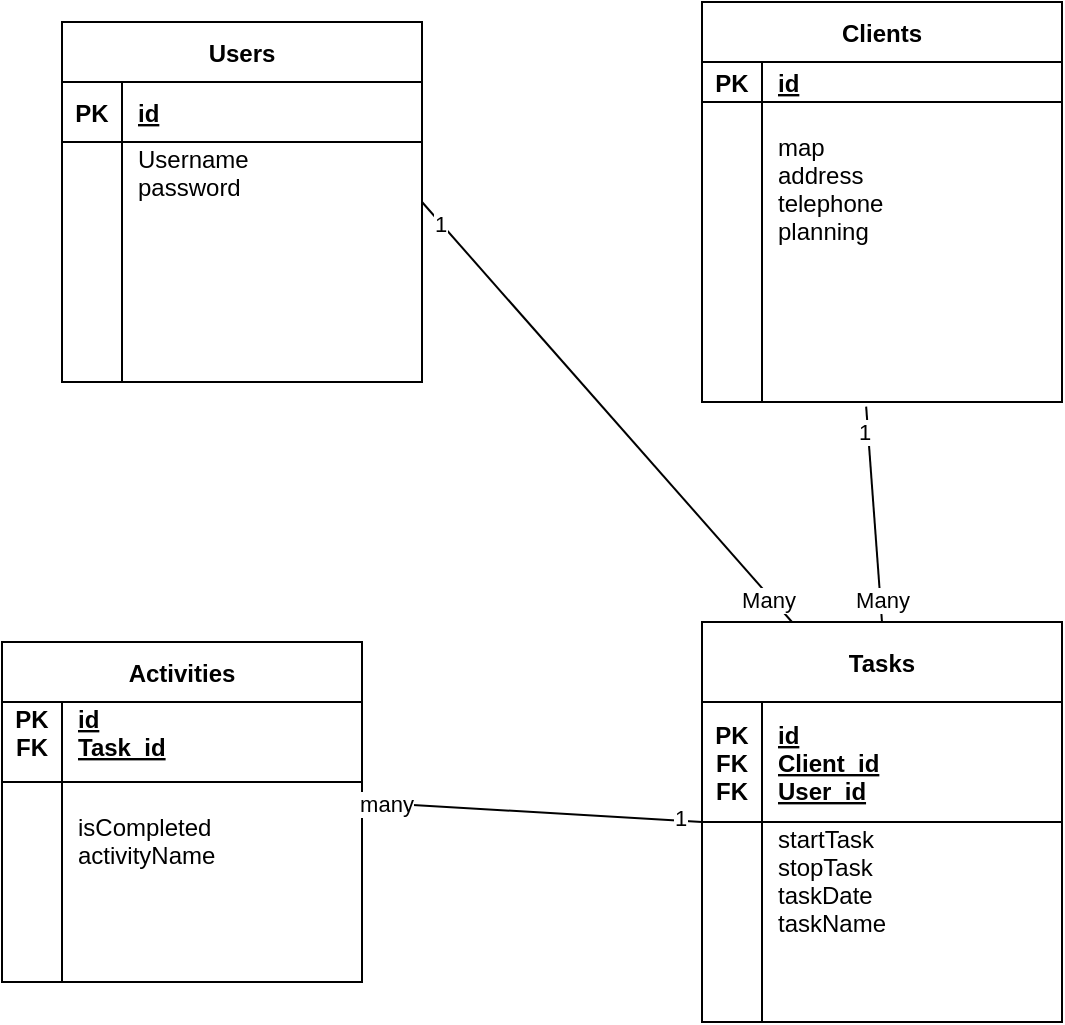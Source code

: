 <mxfile version="14.2.7" type="github">
  <diagram id="R2lEEEUBdFMjLlhIrx00" name="Page-1">
    <mxGraphModel dx="1052" dy="601" grid="1" gridSize="10" guides="1" tooltips="1" connect="1" arrows="1" fold="1" page="1" pageScale="1" pageWidth="850" pageHeight="1100" math="0" shadow="0" extFonts="Permanent Marker^https://fonts.googleapis.com/css?family=Permanent+Marker">
      <root>
        <mxCell id="0" />
        <mxCell id="1" parent="0" />
        <mxCell id="qp9gyoNSPPs4CYKaGDF8-27" value="Users" style="shape=table;startSize=30;container=1;collapsible=1;childLayout=tableLayout;fixedRows=1;rowLines=0;fontStyle=1;align=center;resizeLast=1;" vertex="1" parent="1">
          <mxGeometry x="80" y="80" width="180" height="180" as="geometry" />
        </mxCell>
        <mxCell id="qp9gyoNSPPs4CYKaGDF8-28" value="" style="shape=partialRectangle;collapsible=0;dropTarget=0;pointerEvents=0;fillColor=none;top=0;left=0;bottom=1;right=0;points=[[0,0.5],[1,0.5]];portConstraint=eastwest;" vertex="1" parent="qp9gyoNSPPs4CYKaGDF8-27">
          <mxGeometry y="30" width="180" height="30" as="geometry" />
        </mxCell>
        <mxCell id="qp9gyoNSPPs4CYKaGDF8-29" value="PK" style="shape=partialRectangle;connectable=0;fillColor=none;top=0;left=0;bottom=0;right=0;fontStyle=1;overflow=hidden;" vertex="1" parent="qp9gyoNSPPs4CYKaGDF8-28">
          <mxGeometry width="30" height="30" as="geometry" />
        </mxCell>
        <mxCell id="qp9gyoNSPPs4CYKaGDF8-30" value="id" style="shape=partialRectangle;connectable=0;fillColor=none;top=0;left=0;bottom=0;right=0;align=left;spacingLeft=6;fontStyle=5;overflow=hidden;" vertex="1" parent="qp9gyoNSPPs4CYKaGDF8-28">
          <mxGeometry x="30" width="150" height="30" as="geometry" />
        </mxCell>
        <mxCell id="qp9gyoNSPPs4CYKaGDF8-31" value="" style="shape=partialRectangle;collapsible=0;dropTarget=0;pointerEvents=0;fillColor=none;top=0;left=0;bottom=0;right=0;points=[[0,0.5],[1,0.5]];portConstraint=eastwest;" vertex="1" parent="qp9gyoNSPPs4CYKaGDF8-27">
          <mxGeometry y="60" width="180" height="60" as="geometry" />
        </mxCell>
        <mxCell id="qp9gyoNSPPs4CYKaGDF8-32" value="" style="shape=partialRectangle;connectable=0;fillColor=none;top=0;left=0;bottom=0;right=0;editable=1;overflow=hidden;" vertex="1" parent="qp9gyoNSPPs4CYKaGDF8-31">
          <mxGeometry width="30" height="60" as="geometry" />
        </mxCell>
        <mxCell id="qp9gyoNSPPs4CYKaGDF8-33" value="Username&#xa;password&#xa;&#xa;&#xa;" style="shape=partialRectangle;connectable=0;fillColor=none;top=0;left=0;bottom=0;right=0;align=left;spacingLeft=6;overflow=hidden;" vertex="1" parent="qp9gyoNSPPs4CYKaGDF8-31">
          <mxGeometry x="30" width="150" height="60" as="geometry" />
        </mxCell>
        <mxCell id="qp9gyoNSPPs4CYKaGDF8-34" value="" style="shape=partialRectangle;collapsible=0;dropTarget=0;pointerEvents=0;fillColor=none;top=0;left=0;bottom=0;right=0;points=[[0,0.5],[1,0.5]];portConstraint=eastwest;" vertex="1" parent="qp9gyoNSPPs4CYKaGDF8-27">
          <mxGeometry y="120" width="180" height="30" as="geometry" />
        </mxCell>
        <mxCell id="qp9gyoNSPPs4CYKaGDF8-35" value="" style="shape=partialRectangle;connectable=0;fillColor=none;top=0;left=0;bottom=0;right=0;editable=1;overflow=hidden;" vertex="1" parent="qp9gyoNSPPs4CYKaGDF8-34">
          <mxGeometry width="30" height="30" as="geometry" />
        </mxCell>
        <mxCell id="qp9gyoNSPPs4CYKaGDF8-36" value="" style="shape=partialRectangle;connectable=0;fillColor=none;top=0;left=0;bottom=0;right=0;align=left;spacingLeft=6;overflow=hidden;" vertex="1" parent="qp9gyoNSPPs4CYKaGDF8-34">
          <mxGeometry x="30" width="150" height="30" as="geometry" />
        </mxCell>
        <mxCell id="qp9gyoNSPPs4CYKaGDF8-37" value="" style="shape=partialRectangle;collapsible=0;dropTarget=0;pointerEvents=0;fillColor=none;top=0;left=0;bottom=0;right=0;points=[[0,0.5],[1,0.5]];portConstraint=eastwest;" vertex="1" parent="qp9gyoNSPPs4CYKaGDF8-27">
          <mxGeometry y="150" width="180" height="30" as="geometry" />
        </mxCell>
        <mxCell id="qp9gyoNSPPs4CYKaGDF8-38" value="" style="shape=partialRectangle;connectable=0;fillColor=none;top=0;left=0;bottom=0;right=0;editable=1;overflow=hidden;" vertex="1" parent="qp9gyoNSPPs4CYKaGDF8-37">
          <mxGeometry width="30" height="30" as="geometry" />
        </mxCell>
        <mxCell id="qp9gyoNSPPs4CYKaGDF8-39" value="" style="shape=partialRectangle;connectable=0;fillColor=none;top=0;left=0;bottom=0;right=0;align=left;spacingLeft=6;overflow=hidden;" vertex="1" parent="qp9gyoNSPPs4CYKaGDF8-37">
          <mxGeometry x="30" width="150" height="30" as="geometry" />
        </mxCell>
        <mxCell id="qp9gyoNSPPs4CYKaGDF8-40" value="Activities" style="shape=table;startSize=30;container=1;collapsible=1;childLayout=tableLayout;fixedRows=1;rowLines=0;fontStyle=1;align=center;resizeLast=1;" vertex="1" parent="1">
          <mxGeometry x="50" y="390" width="180" height="170.0" as="geometry" />
        </mxCell>
        <mxCell id="qp9gyoNSPPs4CYKaGDF8-41" value="" style="shape=partialRectangle;collapsible=0;dropTarget=0;pointerEvents=0;fillColor=none;top=0;left=0;bottom=1;right=0;points=[[0,0.5],[1,0.5]];portConstraint=eastwest;" vertex="1" parent="qp9gyoNSPPs4CYKaGDF8-40">
          <mxGeometry y="30" width="180" height="40" as="geometry" />
        </mxCell>
        <mxCell id="qp9gyoNSPPs4CYKaGDF8-42" value="PK&#xa;FK&#xa;" style="shape=partialRectangle;connectable=0;fillColor=none;top=0;left=0;bottom=0;right=0;fontStyle=1;overflow=hidden;" vertex="1" parent="qp9gyoNSPPs4CYKaGDF8-41">
          <mxGeometry width="30" height="40" as="geometry" />
        </mxCell>
        <mxCell id="qp9gyoNSPPs4CYKaGDF8-43" value="id&#xa;Task_id&#xa;" style="shape=partialRectangle;connectable=0;fillColor=none;top=0;left=0;bottom=0;right=0;align=left;spacingLeft=6;fontStyle=5;overflow=hidden;" vertex="1" parent="qp9gyoNSPPs4CYKaGDF8-41">
          <mxGeometry x="30" width="150" height="40" as="geometry" />
        </mxCell>
        <mxCell id="qp9gyoNSPPs4CYKaGDF8-44" value="" style="shape=partialRectangle;collapsible=0;dropTarget=0;pointerEvents=0;fillColor=none;top=0;left=0;bottom=0;right=0;points=[[0,0.5],[1,0.5]];portConstraint=eastwest;" vertex="1" parent="qp9gyoNSPPs4CYKaGDF8-40">
          <mxGeometry y="70" width="180" height="70" as="geometry" />
        </mxCell>
        <mxCell id="qp9gyoNSPPs4CYKaGDF8-45" value="" style="shape=partialRectangle;connectable=0;fillColor=none;top=0;left=0;bottom=0;right=0;editable=1;overflow=hidden;" vertex="1" parent="qp9gyoNSPPs4CYKaGDF8-44">
          <mxGeometry width="30" height="70" as="geometry" />
        </mxCell>
        <mxCell id="qp9gyoNSPPs4CYKaGDF8-46" value="&#xa;isCompleted&#xa;activityName&#xa;&#xa;&#xa;" style="shape=partialRectangle;connectable=0;fillColor=none;top=0;left=0;bottom=0;right=0;align=left;spacingLeft=6;overflow=hidden;" vertex="1" parent="qp9gyoNSPPs4CYKaGDF8-44">
          <mxGeometry x="30" width="150" height="70" as="geometry" />
        </mxCell>
        <mxCell id="qp9gyoNSPPs4CYKaGDF8-50" value="" style="shape=partialRectangle;collapsible=0;dropTarget=0;pointerEvents=0;fillColor=none;top=0;left=0;bottom=0;right=0;points=[[0,0.5],[1,0.5]];portConstraint=eastwest;" vertex="1" parent="qp9gyoNSPPs4CYKaGDF8-40">
          <mxGeometry y="140" width="180" height="30" as="geometry" />
        </mxCell>
        <mxCell id="qp9gyoNSPPs4CYKaGDF8-51" value="" style="shape=partialRectangle;connectable=0;fillColor=none;top=0;left=0;bottom=0;right=0;editable=1;overflow=hidden;" vertex="1" parent="qp9gyoNSPPs4CYKaGDF8-50">
          <mxGeometry width="30" height="30" as="geometry" />
        </mxCell>
        <mxCell id="qp9gyoNSPPs4CYKaGDF8-52" value="" style="shape=partialRectangle;connectable=0;fillColor=none;top=0;left=0;bottom=0;right=0;align=left;spacingLeft=6;overflow=hidden;" vertex="1" parent="qp9gyoNSPPs4CYKaGDF8-50">
          <mxGeometry x="30" width="150" height="30" as="geometry" />
        </mxCell>
        <mxCell id="qp9gyoNSPPs4CYKaGDF8-53" value="Clients" style="shape=table;startSize=30;container=1;collapsible=1;childLayout=tableLayout;fixedRows=1;rowLines=0;fontStyle=1;align=center;resizeLast=1;" vertex="1" parent="1">
          <mxGeometry x="400" y="70" width="180" height="200" as="geometry" />
        </mxCell>
        <mxCell id="qp9gyoNSPPs4CYKaGDF8-54" value="" style="shape=partialRectangle;collapsible=0;dropTarget=0;pointerEvents=0;fillColor=none;top=0;left=0;bottom=1;right=0;points=[[0,0.5],[1,0.5]];portConstraint=eastwest;" vertex="1" parent="qp9gyoNSPPs4CYKaGDF8-53">
          <mxGeometry y="30" width="180" height="20" as="geometry" />
        </mxCell>
        <mxCell id="qp9gyoNSPPs4CYKaGDF8-55" value="PK" style="shape=partialRectangle;connectable=0;fillColor=none;top=0;left=0;bottom=0;right=0;fontStyle=1;overflow=hidden;" vertex="1" parent="qp9gyoNSPPs4CYKaGDF8-54">
          <mxGeometry width="30" height="20" as="geometry" />
        </mxCell>
        <mxCell id="qp9gyoNSPPs4CYKaGDF8-56" value="id" style="shape=partialRectangle;connectable=0;fillColor=none;top=0;left=0;bottom=0;right=0;align=left;spacingLeft=6;fontStyle=5;overflow=hidden;" vertex="1" parent="qp9gyoNSPPs4CYKaGDF8-54">
          <mxGeometry x="30" width="150" height="20" as="geometry" />
        </mxCell>
        <mxCell id="qp9gyoNSPPs4CYKaGDF8-57" value="" style="shape=partialRectangle;collapsible=0;dropTarget=0;pointerEvents=0;fillColor=none;top=0;left=0;bottom=0;right=0;points=[[0,0.5],[1,0.5]];portConstraint=eastwest;" vertex="1" parent="qp9gyoNSPPs4CYKaGDF8-53">
          <mxGeometry y="50" width="180" height="100" as="geometry" />
        </mxCell>
        <mxCell id="qp9gyoNSPPs4CYKaGDF8-58" value="" style="shape=partialRectangle;connectable=0;fillColor=none;top=0;left=0;bottom=0;right=0;editable=1;overflow=hidden;" vertex="1" parent="qp9gyoNSPPs4CYKaGDF8-57">
          <mxGeometry width="30" height="100" as="geometry" />
        </mxCell>
        <mxCell id="qp9gyoNSPPs4CYKaGDF8-59" value="&#xa;map&#xa;address&#xa;telephone&#xa;planning&#xa;&#xa;" style="shape=partialRectangle;connectable=0;fillColor=none;top=0;left=0;bottom=0;right=0;align=left;spacingLeft=6;overflow=hidden;" vertex="1" parent="qp9gyoNSPPs4CYKaGDF8-57">
          <mxGeometry x="30" width="150" height="100" as="geometry" />
        </mxCell>
        <mxCell id="qp9gyoNSPPs4CYKaGDF8-60" value="" style="shape=partialRectangle;collapsible=0;dropTarget=0;pointerEvents=0;fillColor=none;top=0;left=0;bottom=0;right=0;points=[[0,0.5],[1,0.5]];portConstraint=eastwest;" vertex="1" parent="qp9gyoNSPPs4CYKaGDF8-53">
          <mxGeometry y="150" width="180" height="20" as="geometry" />
        </mxCell>
        <mxCell id="qp9gyoNSPPs4CYKaGDF8-61" value="" style="shape=partialRectangle;connectable=0;fillColor=none;top=0;left=0;bottom=0;right=0;editable=1;overflow=hidden;" vertex="1" parent="qp9gyoNSPPs4CYKaGDF8-60">
          <mxGeometry width="30" height="20" as="geometry" />
        </mxCell>
        <mxCell id="qp9gyoNSPPs4CYKaGDF8-62" value="" style="shape=partialRectangle;connectable=0;fillColor=none;top=0;left=0;bottom=0;right=0;align=left;spacingLeft=6;overflow=hidden;" vertex="1" parent="qp9gyoNSPPs4CYKaGDF8-60">
          <mxGeometry x="30" width="150" height="20" as="geometry" />
        </mxCell>
        <mxCell id="qp9gyoNSPPs4CYKaGDF8-63" value="" style="shape=partialRectangle;collapsible=0;dropTarget=0;pointerEvents=0;fillColor=none;top=0;left=0;bottom=0;right=0;points=[[0,0.5],[1,0.5]];portConstraint=eastwest;" vertex="1" parent="qp9gyoNSPPs4CYKaGDF8-53">
          <mxGeometry y="170" width="180" height="30" as="geometry" />
        </mxCell>
        <mxCell id="qp9gyoNSPPs4CYKaGDF8-64" value="" style="shape=partialRectangle;connectable=0;fillColor=none;top=0;left=0;bottom=0;right=0;editable=1;overflow=hidden;" vertex="1" parent="qp9gyoNSPPs4CYKaGDF8-63">
          <mxGeometry width="30" height="30" as="geometry" />
        </mxCell>
        <mxCell id="qp9gyoNSPPs4CYKaGDF8-65" value="" style="shape=partialRectangle;connectable=0;fillColor=none;top=0;left=0;bottom=0;right=0;align=left;spacingLeft=6;overflow=hidden;" vertex="1" parent="qp9gyoNSPPs4CYKaGDF8-63">
          <mxGeometry x="30" width="150" height="30" as="geometry" />
        </mxCell>
        <mxCell id="qp9gyoNSPPs4CYKaGDF8-66" value="Tasks" style="shape=table;startSize=40;container=1;collapsible=1;childLayout=tableLayout;fixedRows=1;rowLines=0;fontStyle=1;align=center;resizeLast=1;" vertex="1" parent="1">
          <mxGeometry x="400" y="380" width="180" height="200" as="geometry" />
        </mxCell>
        <mxCell id="qp9gyoNSPPs4CYKaGDF8-67" value="" style="shape=partialRectangle;collapsible=0;dropTarget=0;pointerEvents=0;fillColor=none;top=0;left=0;bottom=1;right=0;points=[[0,0.5],[1,0.5]];portConstraint=eastwest;" vertex="1" parent="qp9gyoNSPPs4CYKaGDF8-66">
          <mxGeometry y="40" width="180" height="60" as="geometry" />
        </mxCell>
        <mxCell id="qp9gyoNSPPs4CYKaGDF8-68" value="PK&#xa;FK&#xa;FK" style="shape=partialRectangle;connectable=0;fillColor=none;top=0;left=0;bottom=0;right=0;fontStyle=1;overflow=hidden;" vertex="1" parent="qp9gyoNSPPs4CYKaGDF8-67">
          <mxGeometry width="30" height="60" as="geometry" />
        </mxCell>
        <mxCell id="qp9gyoNSPPs4CYKaGDF8-69" value="id&#xa;Client_id&#xa;User_id" style="shape=partialRectangle;connectable=0;fillColor=none;top=0;left=0;bottom=0;right=0;align=left;spacingLeft=6;fontStyle=5;overflow=hidden;" vertex="1" parent="qp9gyoNSPPs4CYKaGDF8-67">
          <mxGeometry x="30" width="150" height="60" as="geometry" />
        </mxCell>
        <mxCell id="qp9gyoNSPPs4CYKaGDF8-70" value="" style="shape=partialRectangle;collapsible=0;dropTarget=0;pointerEvents=0;fillColor=none;top=0;left=0;bottom=0;right=0;points=[[0,0.5],[1,0.5]];portConstraint=eastwest;" vertex="1" parent="qp9gyoNSPPs4CYKaGDF8-66">
          <mxGeometry y="100" width="180" height="70" as="geometry" />
        </mxCell>
        <mxCell id="qp9gyoNSPPs4CYKaGDF8-71" value="" style="shape=partialRectangle;connectable=0;fillColor=none;top=0;left=0;bottom=0;right=0;editable=1;overflow=hidden;" vertex="1" parent="qp9gyoNSPPs4CYKaGDF8-70">
          <mxGeometry width="30" height="70" as="geometry" />
        </mxCell>
        <mxCell id="qp9gyoNSPPs4CYKaGDF8-72" value="startTask&#xa;stopTask&#xa;taskDate&#xa;taskName&#xa;&#xa;&#xa;&#xa;&#xa;&#xa;&#xa;" style="shape=partialRectangle;connectable=0;fillColor=none;top=0;left=0;bottom=0;right=0;align=left;spacingLeft=6;overflow=hidden;" vertex="1" parent="qp9gyoNSPPs4CYKaGDF8-70">
          <mxGeometry x="30" width="150" height="70" as="geometry" />
        </mxCell>
        <mxCell id="qp9gyoNSPPs4CYKaGDF8-76" value="" style="shape=partialRectangle;collapsible=0;dropTarget=0;pointerEvents=0;fillColor=none;top=0;left=0;bottom=0;right=0;points=[[0,0.5],[1,0.5]];portConstraint=eastwest;" vertex="1" parent="qp9gyoNSPPs4CYKaGDF8-66">
          <mxGeometry y="170" width="180" height="30" as="geometry" />
        </mxCell>
        <mxCell id="qp9gyoNSPPs4CYKaGDF8-77" value="" style="shape=partialRectangle;connectable=0;fillColor=none;top=0;left=0;bottom=0;right=0;editable=1;overflow=hidden;" vertex="1" parent="qp9gyoNSPPs4CYKaGDF8-76">
          <mxGeometry width="30" height="30" as="geometry" />
        </mxCell>
        <mxCell id="qp9gyoNSPPs4CYKaGDF8-78" value="" style="shape=partialRectangle;connectable=0;fillColor=none;top=0;left=0;bottom=0;right=0;align=left;spacingLeft=6;overflow=hidden;" vertex="1" parent="qp9gyoNSPPs4CYKaGDF8-76">
          <mxGeometry x="30" width="150" height="30" as="geometry" />
        </mxCell>
        <mxCell id="qp9gyoNSPPs4CYKaGDF8-86" value="" style="endArrow=none;html=1;exitX=1;exitY=0.5;exitDx=0;exitDy=0;entryX=0.25;entryY=0;entryDx=0;entryDy=0;" edge="1" parent="1" source="qp9gyoNSPPs4CYKaGDF8-27" target="qp9gyoNSPPs4CYKaGDF8-66">
          <mxGeometry width="50" height="50" relative="1" as="geometry">
            <mxPoint x="350" y="220" as="sourcePoint" />
            <mxPoint x="400" y="170" as="targetPoint" />
          </mxGeometry>
        </mxCell>
        <mxCell id="qp9gyoNSPPs4CYKaGDF8-96" value="1" style="edgeLabel;html=1;align=center;verticalAlign=middle;resizable=0;points=[];" vertex="1" connectable="0" parent="qp9gyoNSPPs4CYKaGDF8-86">
          <mxGeometry x="-0.901" relative="1" as="geometry">
            <mxPoint x="-1" as="offset" />
          </mxGeometry>
        </mxCell>
        <mxCell id="qp9gyoNSPPs4CYKaGDF8-97" value="Many" style="edgeLabel;html=1;align=center;verticalAlign=middle;resizable=0;points=[];" vertex="1" connectable="0" parent="qp9gyoNSPPs4CYKaGDF8-86">
          <mxGeometry x="0.88" y="-2" relative="1" as="geometry">
            <mxPoint as="offset" />
          </mxGeometry>
        </mxCell>
        <mxCell id="qp9gyoNSPPs4CYKaGDF8-90" value="" style="endArrow=none;html=1;exitX=0.5;exitY=0;exitDx=0;exitDy=0;entryX=0.456;entryY=1.078;entryDx=0;entryDy=0;entryPerimeter=0;" edge="1" parent="1" source="qp9gyoNSPPs4CYKaGDF8-66" target="qp9gyoNSPPs4CYKaGDF8-63">
          <mxGeometry width="50" height="50" relative="1" as="geometry">
            <mxPoint x="340" y="320" as="sourcePoint" />
            <mxPoint x="480" y="320" as="targetPoint" />
          </mxGeometry>
        </mxCell>
        <mxCell id="qp9gyoNSPPs4CYKaGDF8-91" value="1" style="edgeLabel;html=1;align=center;verticalAlign=middle;resizable=0;points=[];" vertex="1" connectable="0" parent="qp9gyoNSPPs4CYKaGDF8-90">
          <mxGeometry x="0.771" y="2" relative="1" as="geometry">
            <mxPoint as="offset" />
          </mxGeometry>
        </mxCell>
        <mxCell id="qp9gyoNSPPs4CYKaGDF8-92" value="Many" style="edgeLabel;html=1;align=center;verticalAlign=middle;resizable=0;points=[];" vertex="1" connectable="0" parent="qp9gyoNSPPs4CYKaGDF8-90">
          <mxGeometry x="-0.797" y="-1" relative="1" as="geometry">
            <mxPoint as="offset" />
          </mxGeometry>
        </mxCell>
        <mxCell id="qp9gyoNSPPs4CYKaGDF8-93" value="" style="endArrow=none;html=1;" edge="1" parent="1">
          <mxGeometry width="50" height="50" relative="1" as="geometry">
            <mxPoint x="230" y="470" as="sourcePoint" />
            <mxPoint x="400" y="480" as="targetPoint" />
          </mxGeometry>
        </mxCell>
        <mxCell id="qp9gyoNSPPs4CYKaGDF8-94" value="1" style="edgeLabel;html=1;align=center;verticalAlign=middle;resizable=0;points=[];" vertex="1" connectable="0" parent="qp9gyoNSPPs4CYKaGDF8-93">
          <mxGeometry x="0.867" y="2" relative="1" as="geometry">
            <mxPoint as="offset" />
          </mxGeometry>
        </mxCell>
        <mxCell id="qp9gyoNSPPs4CYKaGDF8-95" value="many" style="edgeLabel;html=1;align=center;verticalAlign=middle;resizable=0;points=[];" vertex="1" connectable="0" parent="qp9gyoNSPPs4CYKaGDF8-93">
          <mxGeometry x="-0.867" relative="1" as="geometry">
            <mxPoint as="offset" />
          </mxGeometry>
        </mxCell>
      </root>
    </mxGraphModel>
  </diagram>
</mxfile>
